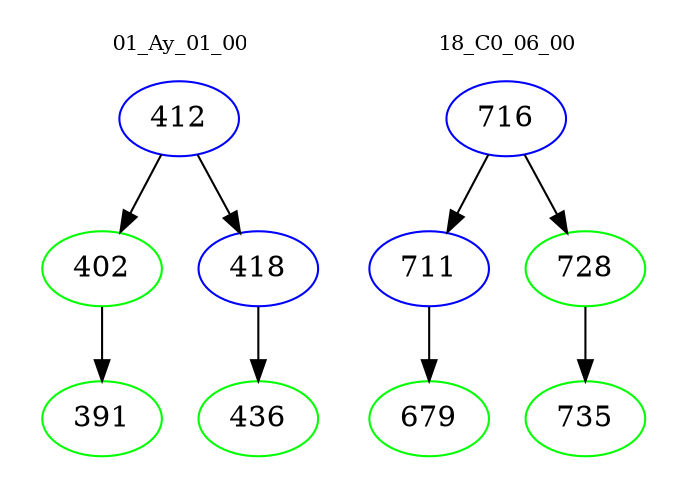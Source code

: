 digraph{
subgraph cluster_0 {
color = white
label = "01_Ay_01_00";
fontsize=10;
T0_412 [label="412", color="blue"]
T0_412 -> T0_402 [color="black"]
T0_402 [label="402", color="green"]
T0_402 -> T0_391 [color="black"]
T0_391 [label="391", color="green"]
T0_412 -> T0_418 [color="black"]
T0_418 [label="418", color="blue"]
T0_418 -> T0_436 [color="black"]
T0_436 [label="436", color="green"]
}
subgraph cluster_1 {
color = white
label = "18_C0_06_00";
fontsize=10;
T1_716 [label="716", color="blue"]
T1_716 -> T1_711 [color="black"]
T1_711 [label="711", color="blue"]
T1_711 -> T1_679 [color="black"]
T1_679 [label="679", color="green"]
T1_716 -> T1_728 [color="black"]
T1_728 [label="728", color="green"]
T1_728 -> T1_735 [color="black"]
T1_735 [label="735", color="green"]
}
}
